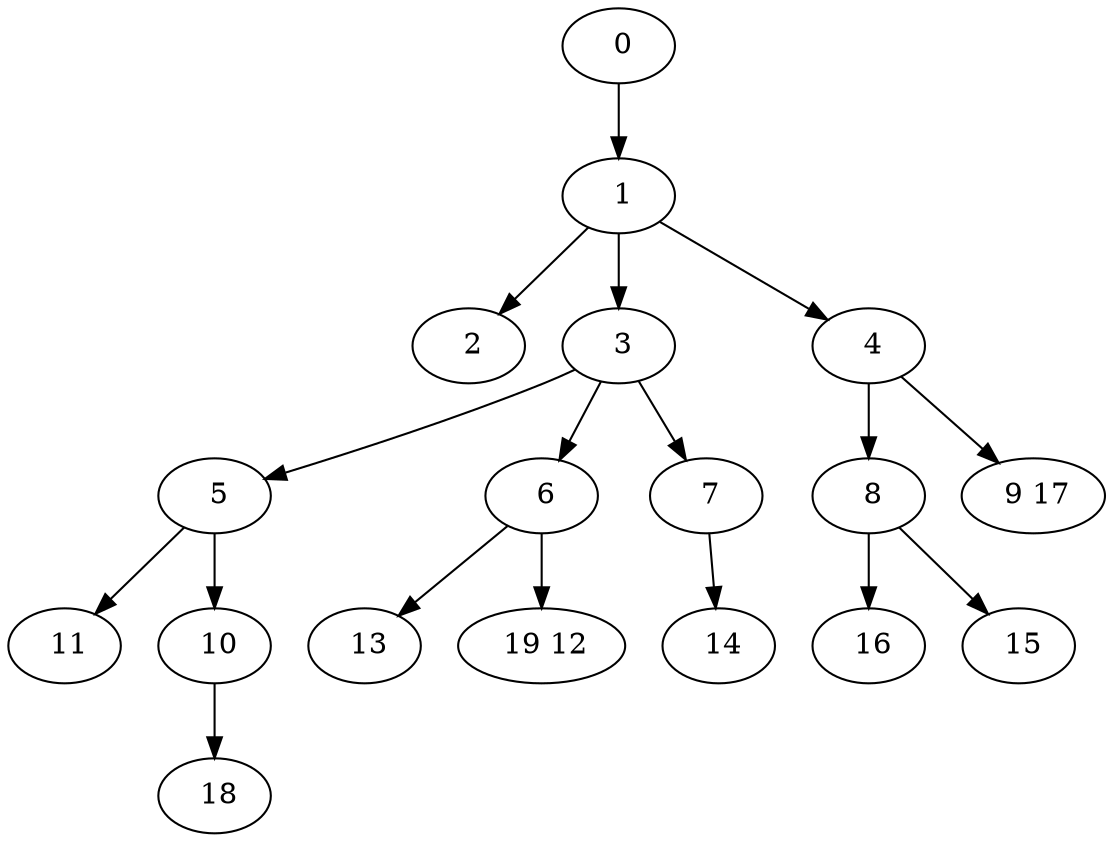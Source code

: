 digraph mytree {
" 0" -> " 1";
" 1" -> " 2";
" 1" -> " 3";
" 1" -> " 4";
" 2";
" 3" -> " 5";
" 3" -> " 6";
" 3" -> " 7";
" 4" -> " 8";
" 4" -> " 9 17";
" 5" -> " 11";
" 5" -> " 10";
" 6" -> " 13";
" 6" -> " 19 12";
" 7" -> " 14";
" 8" -> " 16";
" 8" -> " 15";
" 9 17";
" 11";
" 10" -> " 18";
" 18";
" 13";
" 19 12";
" 14";
" 16";
" 15";
}
